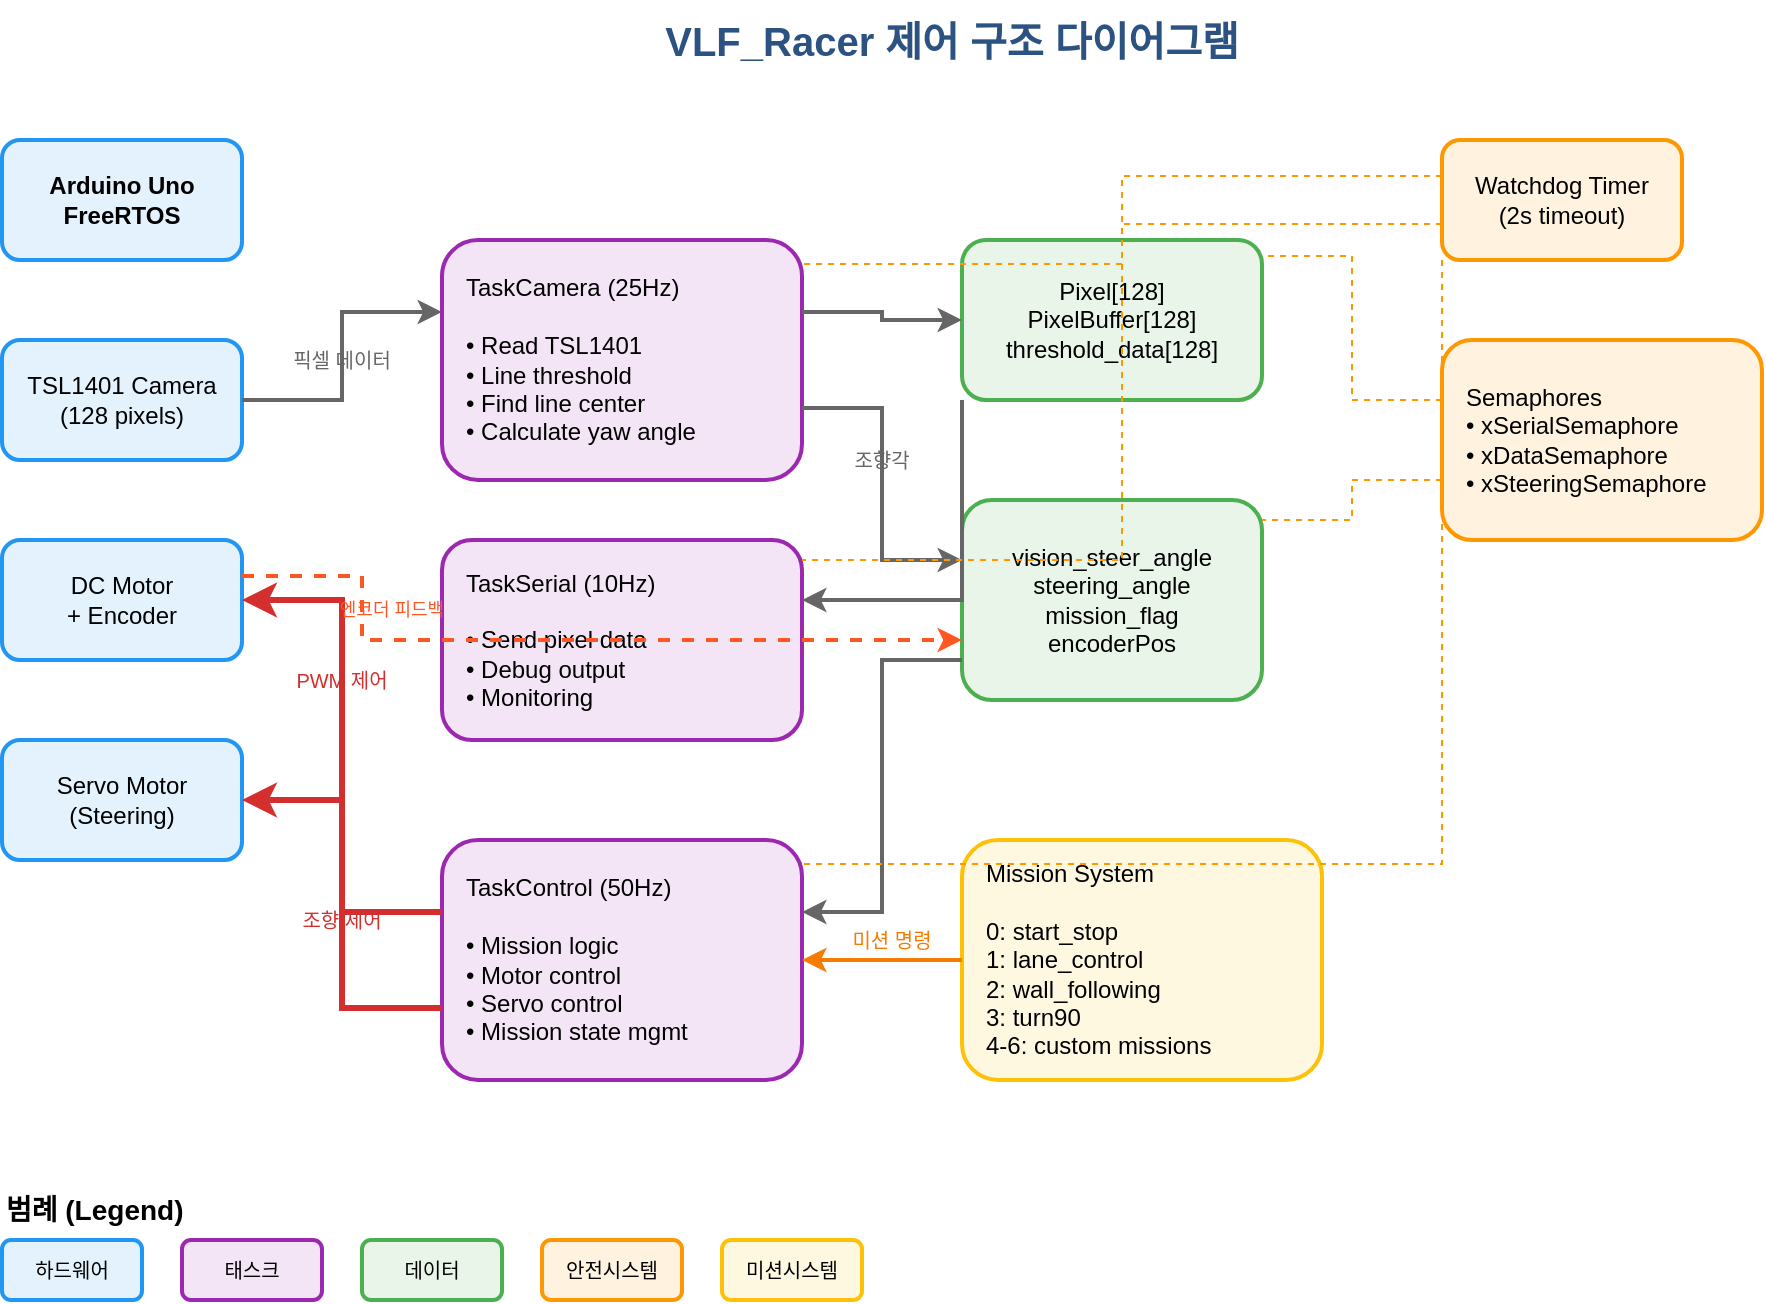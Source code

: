 <mxfile version="22.1.16" type="device">
  <diagram name="VLF_Racer_Control" id="VLF_Racer_Control">
    <mxGraphModel dx="1422" dy="794" grid="1" gridSize="10" guides="1" tooltips="1" connect="1" arrows="1" fold="1" page="1" pageScale="1" pageWidth="1169" pageHeight="827" math="0" shadow="0">
      <root>
        <mxCell id="0"/>
        <mxCell id="1" parent="0"/>
        
        <!-- Title -->
        <mxCell id="title" value="VLF_Racer 제어 구조 다이어그램" style="text;html=1;strokeColor=none;fillColor=none;align=center;verticalAlign=middle;whiteSpace=wrap;rounded=0;fontSize=20;fontStyle=1;fontColor=#2c5282;" vertex="1" parent="1">
          <mxGeometry x="400" y="30" width="350" height="40" as="geometry"/>
        </mxCell>
        
        <!-- Hardware Components -->
        <mxCell id="arduino" value="Arduino Uno&#xa;FreeRTOS" style="rounded=1;whiteSpace=wrap;html=1;fillColor=#e3f2fd;strokeColor=#2196f3;strokeWidth=2;fontStyle=1;" vertex="1" parent="1">
          <mxGeometry x="100" y="100" width="120" height="60" as="geometry"/>
        </mxCell>
        
        <mxCell id="camera" value="TSL1401 Camera&#xa;(128 pixels)" style="rounded=1;whiteSpace=wrap;html=1;fillColor=#e3f2fd;strokeColor=#2196f3;strokeWidth=2;" vertex="1" parent="1">
          <mxGeometry x="100" y="200" width="120" height="60" as="geometry"/>
        </mxCell>
        
        <mxCell id="motor" value="DC Motor&#xa;+ Encoder" style="rounded=1;whiteSpace=wrap;html=1;fillColor=#e3f2fd;strokeColor=#2196f3;strokeWidth=2;" vertex="1" parent="1">
          <mxGeometry x="100" y="300" width="120" height="60" as="geometry"/>
        </mxCell>
        
        <mxCell id="servo" value="Servo Motor&#xa;(Steering)" style="rounded=1;whiteSpace=wrap;html=1;fillColor=#e3f2fd;strokeColor=#2196f3;strokeWidth=2;" vertex="1" parent="1">
          <mxGeometry x="100" y="400" width="120" height="60" as="geometry"/>
        </mxCell>
        
        <!-- FreeRTOS Tasks -->
        <mxCell id="taskCamera" value="TaskCamera (25Hz)&#xa;&#xa;• Read TSL1401&#xa;• Line threshold&#xa;• Find line center&#xa;• Calculate yaw angle" style="rounded=1;whiteSpace=wrap;html=1;fillColor=#f3e5f5;strokeColor=#9c27b0;strokeWidth=2;align=left;spacingLeft=10;" vertex="1" parent="1">
          <mxGeometry x="320" y="150" width="180" height="120" as="geometry"/>
        </mxCell>
        
        <mxCell id="taskSerial" value="TaskSerial (10Hz)&#xa;&#xa;• Send pixel data&#xa;• Debug output&#xa;• Monitoring" style="rounded=1;whiteSpace=wrap;html=1;fillColor=#f3e5f5;strokeColor=#9c27b0;strokeWidth=2;align=left;spacingLeft=10;" vertex="1" parent="1">
          <mxGeometry x="320" y="300" width="180" height="100" as="geometry"/>
        </mxCell>
        
        <mxCell id="taskControl" value="TaskControl (50Hz)&#xa;&#xa;• Mission logic&#xa;• Motor control&#xa;• Servo control&#xa;• Mission state mgmt" style="rounded=1;whiteSpace=wrap;html=1;fillColor=#f3e5f5;strokeColor=#9c27b0;strokeWidth=2;align=left;spacingLeft=10;" vertex="1" parent="1">
          <mxGeometry x="320" y="450" width="180" height="120" as="geometry"/>
        </mxCell>
        
        <!-- Data Structures -->
        <mxCell id="pixelData" value="Pixel[128]&#xa;PixelBuffer[128]&#xa;threshold_data[128]" style="rounded=1;whiteSpace=wrap;html=1;fillColor=#e8f5e8;strokeColor=#4caf50;strokeWidth=2;" vertex="1" parent="1">
          <mxGeometry x="580" y="150" width="150" height="80" as="geometry"/>
        </mxCell>
        
        <mxCell id="controlData" value="vision_steer_angle&#xa;steering_angle&#xa;mission_flag&#xa;encoderPos" style="rounded=1;whiteSpace=wrap;html=1;fillColor=#e8f5e8;strokeColor=#4caf50;strokeWidth=2;" vertex="1" parent="1">
          <mxGeometry x="580" y="280" width="150" height="100" as="geometry"/>
        </mxCell>
        
        <!-- Mission System -->
        <mxCell id="missions" value="Mission System&#xa;&#xa;0: start_stop&#xa;1: lane_control&#xa;2: wall_following&#xa;3: turn90&#xa;4-6: custom missions" style="rounded=1;whiteSpace=wrap;html=1;fillColor=#fff8e1;strokeColor=#ffc107;strokeWidth=2;align=left;spacingLeft=10;" vertex="1" parent="1">
          <mxGeometry x="580" y="450" width="180" height="120" as="geometry"/>
        </mxCell>
        
        <!-- Safety Systems -->
        <mxCell id="watchdog" value="Watchdog Timer&#xa;(2s timeout)" style="rounded=1;whiteSpace=wrap;html=1;fillColor=#fff3e0;strokeColor=#ff9800;strokeWidth=2;" vertex="1" parent="1">
          <mxGeometry x="820" y="100" width="120" height="60" as="geometry"/>
        </mxCell>
        
        <mxCell id="semaphores" value="Semaphores&#xa;• xSerialSemaphore&#xa;• xDataSemaphore&#xa;• xSteeringSemaphore" style="rounded=1;whiteSpace=wrap;html=1;fillColor=#fff3e0;strokeColor=#ff9800;strokeWidth=2;align=left;spacingLeft=10;" vertex="1" parent="1">
          <mxGeometry x="820" y="200" width="160" height="100" as="geometry"/>
        </mxCell>
        
        <!-- Main Connections - 정확한 연결점 지정 -->
        <!-- Camera to TaskCamera -->
        <mxCell id="edge1" style="edgeStyle=orthogonalEdgeStyle;rounded=0;orthogonalLoop=1;jettySize=auto;html=1;strokeColor=#666666;strokeWidth=2;endArrow=classic;endSize=6;exitX=1;exitY=0.5;exitDx=0;exitDy=0;entryX=0;entryY=0.3;entryDx=0;entryDy=0;" edge="1" parent="1" source="camera" target="taskCamera">
          <mxGeometry relative="1" as="geometry"/>
        </mxCell>
        
        <!-- TaskCamera to PixelData -->
        <mxCell id="edge2" style="edgeStyle=orthogonalEdgeStyle;rounded=0;orthogonalLoop=1;jettySize=auto;html=1;strokeColor=#666666;strokeWidth=2;endArrow=classic;endSize=6;exitX=1;exitY=0.3;exitDx=0;exitDy=0;entryX=0;entryY=0.5;entryDx=0;entryDy=0;" edge="1" parent="1" source="taskCamera" target="pixelData">
          <mxGeometry relative="1" as="geometry"/>
        </mxCell>
        
        <!-- TaskCamera to ControlData (조향각 계산) -->
        <mxCell id="edge3" style="edgeStyle=orthogonalEdgeStyle;rounded=0;orthogonalLoop=1;jettySize=auto;html=1;strokeColor=#666666;strokeWidth=2;endArrow=classic;endSize=6;exitX=1;exitY=0.7;exitDx=0;exitDy=0;entryX=0;entryY=0.3;entryDx=0;entryDy=0;" edge="1" parent="1" source="taskCamera" target="controlData">
          <mxGeometry relative="1" as="geometry"/>
        </mxCell>
        
        <!-- PixelData to TaskSerial -->
        <mxCell id="edge4" style="edgeStyle=orthogonalEdgeStyle;rounded=0;orthogonalLoop=1;jettySize=auto;html=1;strokeColor=#666666;strokeWidth=2;endArrow=classic;endSize=6;exitX=0;exitY=1;exitDx=0;exitDy=0;entryX=1;entryY=0.3;entryDx=0;entryDy=0;" edge="1" parent="1" source="pixelData" target="taskSerial">
          <mxGeometry relative="1" as="geometry"/>
        </mxCell>
        
        <!-- ControlData to TaskControl -->
        <mxCell id="edge5" style="edgeStyle=orthogonalEdgeStyle;rounded=0;orthogonalLoop=1;jettySize=auto;html=1;strokeColor=#666666;strokeWidth=2;endArrow=classic;endSize=6;exitX=0;exitY=0.8;exitDx=0;exitDy=0;entryX=1;entryY=0.3;entryDx=0;entryDy=0;" edge="1" parent="1" source="controlData" target="taskControl">
          <mxGeometry relative="1" as="geometry"/>
        </mxCell>
        
        <!-- TaskControl to Motor -->
        <mxCell id="edge6" style="edgeStyle=orthogonalEdgeStyle;rounded=0;orthogonalLoop=1;jettySize=auto;html=1;strokeColor=#d32f2f;strokeWidth=3;endArrow=classic;endSize=8;exitX=0;exitY=0.3;exitDx=0;exitDy=0;entryX=1;entryY=0.5;entryDx=0;entryDy=0;" edge="1" parent="1" source="taskControl" target="motor">
          <mxGeometry relative="1" as="geometry"/>
        </mxCell>
        
        <!-- TaskControl to Servo -->
        <mxCell id="edge7" style="edgeStyle=orthogonalEdgeStyle;rounded=0;orthogonalLoop=1;jettySize=auto;html=1;strokeColor=#d32f2f;strokeWidth=3;endArrow=classic;endSize=8;exitX=0;exitY=0.7;exitDx=0;exitDy=0;entryX=1;entryY=0.5;entryDx=0;entryDy=0;" edge="1" parent="1" source="taskControl" target="servo">
          <mxGeometry relative="1" as="geometry"/>
        </mxCell>
        
        <!-- Mission to TaskControl -->
        <mxCell id="edge8" style="edgeStyle=orthogonalEdgeStyle;rounded=0;orthogonalLoop=1;jettySize=auto;html=1;strokeColor=#f57c00;strokeWidth=2;endArrow=classic;endSize=6;exitX=0;exitY=0.5;exitDx=0;exitDy=0;entryX=1;entryY=0.5;entryDx=0;entryDy=0;" edge="1" parent="1" source="missions" target="taskControl">
          <mxGeometry relative="1" as="geometry"/>
        </mxCell>
        
        <!-- Motor Encoder Feedback to ControlData -->
        <mxCell id="edge9" style="edgeStyle=orthogonalEdgeStyle;rounded=0;orthogonalLoop=1;jettySize=auto;html=1;strokeColor=#ff5722;strokeWidth=2;endArrow=classic;endSize=6;dashed=1;exitX=1;exitY=0.3;exitDx=0;exitDy=0;entryX=0;entryY=0.7;entryDx=0;entryDy=0;" edge="1" parent="1" source="motor" target="controlData">
          <mxGeometry relative="1" as="geometry">
            <Array as="points">
              <mxPoint x="280" y="318"/>
              <mxPoint x="280" y="350"/>
            </Array>
          </mxGeometry>
        </mxCell>
        
        <!-- Watchdog connections to tasks (monitoring) -->
        <mxCell id="wdt1" style="edgeStyle=orthogonalEdgeStyle;rounded=0;orthogonalLoop=1;jettySize=auto;html=1;strokeColor=#ff9800;strokeWidth=1;endArrow=none;dashed=1;exitX=0;exitY=0.3;exitDx=0;exitDy=0;entryX=1;entryY=0.1;entryDx=0;entryDy=0;" edge="1" parent="1" source="watchdog" target="taskCamera">
          <mxGeometry relative="1" as="geometry"/>
        </mxCell>
        
        <mxCell id="wdt2" style="edgeStyle=orthogonalEdgeStyle;rounded=0;orthogonalLoop=1;jettySize=auto;html=1;strokeColor=#ff9800;strokeWidth=1;endArrow=none;dashed=1;exitX=0;exitY=0.7;exitDx=0;exitDy=0;entryX=1;entryY=0.1;entryDx=0;entryDy=0;" edge="1" parent="1" source="watchdog" target="taskSerial">
          <mxGeometry relative="1" as="geometry"/>
        </mxCell>
        
        <mxCell id="wdt3" style="edgeStyle=orthogonalEdgeStyle;rounded=0;orthogonalLoop=1;jettySize=auto;html=1;strokeColor=#ff9800;strokeWidth=1;endArrow=none;dashed=1;exitX=0;exitY=1;exitDx=0;exitDy=0;entryX=1;entryY=0.1;entryDx=0;entryDy=0;" edge="1" parent="1" source="watchdog" target="taskControl">
          <mxGeometry relative="1" as="geometry"/>
        </mxCell>
        
        <!-- Semaphore connections to data (protecting) -->
        <mxCell id="sem1" style="edgeStyle=orthogonalEdgeStyle;rounded=0;orthogonalLoop=1;jettySize=auto;html=1;strokeColor=#ff9800;strokeWidth=1;endArrow=none;dashed=1;exitX=0;exitY=0.3;exitDx=0;exitDy=0;entryX=1;entryY=0.1;entryDx=0;entryDy=0;" edge="1" parent="1" source="semaphores" target="pixelData">
          <mxGeometry relative="1" as="geometry"/>
        </mxCell>
        
        <mxCell id="sem2" style="edgeStyle=orthogonalEdgeStyle;rounded=0;orthogonalLoop=1;jettySize=auto;html=1;strokeColor=#ff9800;strokeWidth=1;endArrow=none;dashed=1;exitX=0;exitY=0.7;exitDx=0;exitDy=0;entryX=1;entryY=0.1;entryDx=0;entryDy=0;" edge="1" parent="1" source="semaphores" target="controlData">
          <mxGeometry relative="1" as="geometry"/>
        </mxCell>
        
        <!-- Labels for data flows -->
        <mxCell id="label1" value="픽셀 데이터" style="text;html=1;strokeColor=none;fillColor=none;align=center;verticalAlign=middle;whiteSpace=wrap;rounded=0;fontSize=10;fontColor=#666;" vertex="1" parent="1">
          <mxGeometry x="240" y="200" width="60" height="20" as="geometry"/>
        </mxCell>
        
        <mxCell id="label2" value="조향각" style="text;html=1;strokeColor=none;fillColor=none;align=center;verticalAlign=middle;whiteSpace=wrap;rounded=0;fontSize=10;fontColor=#666;" vertex="1" parent="1">
          <mxGeometry x="520" y="250" width="40" height="20" as="geometry"/>
        </mxCell>
        
        <mxCell id="label3" value="PWM 제어" style="text;html=1;strokeColor=none;fillColor=none;align=center;verticalAlign=middle;whiteSpace=wrap;rounded=0;fontSize=10;fontColor=#d32f2f;" vertex="1" parent="1">
          <mxGeometry x="240" y="360" width="60" height="20" as="geometry"/>
        </mxCell>
        
        <mxCell id="label4" value="조향 제어" style="text;html=1;strokeColor=none;fillColor=none;align=center;verticalAlign=middle;whiteSpace=wrap;rounded=0;fontSize=10;fontColor=#d32f2f;" vertex="1" parent="1">
          <mxGeometry x="240" y="480" width="60" height="20" as="geometry"/>
        </mxCell>
        
        <mxCell id="label5" value="엔코더 피드백" style="text;html=1;strokeColor=none;fillColor=none;align=center;verticalAlign=middle;whiteSpace=wrap;rounded=0;fontSize=9;fontColor=#ff5722;" vertex="1" parent="1">
          <mxGeometry x="260" y="325" width="70" height="20" as="geometry"/>
        </mxCell>
        
        <mxCell id="label6" value="미션 명령" style="text;html=1;strokeColor=none;fillColor=none;align=center;verticalAlign=middle;whiteSpace=wrap;rounded=0;fontSize=10;fontColor=#f57c00;" vertex="1" parent="1">
          <mxGeometry x="520" y="490" width="50" height="20" as="geometry"/>
        </mxCell>
        
        <!-- Legend -->
        <mxCell id="legend_title" value="범례 (Legend)" style="text;html=1;strokeColor=none;fillColor=none;align=left;verticalAlign=top;whiteSpace=wrap;rounded=0;fontSize=14;fontStyle=1;" vertex="1" parent="1">
          <mxGeometry x="100" y="620" width="120" height="30" as="geometry"/>
        </mxCell>
        
        <mxCell id="legend1" value="하드웨어" style="rounded=1;whiteSpace=wrap;html=1;fillColor=#e3f2fd;strokeColor=#2196f3;strokeWidth=2;fontSize=10;" vertex="1" parent="1">
          <mxGeometry x="100" y="650" width="70" height="30" as="geometry"/>
        </mxCell>
        
        <mxCell id="legend2" value="태스크" style="rounded=1;whiteSpace=wrap;html=1;fillColor=#f3e5f5;strokeColor=#9c27b0;strokeWidth=2;fontSize=10;" vertex="1" parent="1">
          <mxGeometry x="190" y="650" width="70" height="30" as="geometry"/>
        </mxCell>
        
        <mxCell id="legend3" value="데이터" style="rounded=1;whiteSpace=wrap;html=1;fillColor=#e8f5e8;strokeColor=#4caf50;strokeWidth=2;fontSize=10;" vertex="1" parent="1">
          <mxGeometry x="280" y="650" width="70" height="30" as="geometry"/>
        </mxCell>
        
        <mxCell id="legend4" value="안전시스템" style="rounded=1;whiteSpace=wrap;html=1;fillColor=#fff3e0;strokeColor=#ff9800;strokeWidth=2;fontSize=10;" vertex="1" parent="1">
          <mxGeometry x="370" y="650" width="70" height="30" as="geometry"/>
        </mxCell>
        
        <mxCell id="legend5" value="미션시스템" style="rounded=1;whiteSpace=wrap;html=1;fillColor=#fff8e1;strokeColor=#ffc107;strokeWidth=2;fontSize=10;" vertex="1" parent="1">
          <mxGeometry x="460" y="650" width="70" height="30" as="geometry"/>
        </mxCell>
        
      </root>
    </mxGraphModel>
  </diagram>
</mxfile>